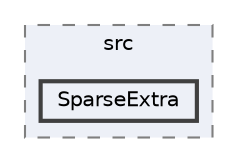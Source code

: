 digraph "external/taskflow/3rd-party/eigen-3.3.7/unsupported/Eigen/src/SparseExtra"
{
 // LATEX_PDF_SIZE
  bgcolor="transparent";
  edge [fontname=Helvetica,fontsize=10,labelfontname=Helvetica,labelfontsize=10];
  node [fontname=Helvetica,fontsize=10,shape=box,height=0.2,width=0.4];
  compound=true
  subgraph clusterdir_9f83894f9d9ad8e6fa2d07b6fb700861 {
    graph [ bgcolor="#edf0f7", pencolor="grey50", label="src", fontname=Helvetica,fontsize=10 style="filled,dashed", URL="dir_9f83894f9d9ad8e6fa2d07b6fb700861.html",tooltip=""]
  dir_a457fdf51bbb7214e40530fcefe1572d [label="SparseExtra", fillcolor="#edf0f7", color="grey25", style="filled,bold", URL="dir_a457fdf51bbb7214e40530fcefe1572d.html",tooltip=""];
  }
}
